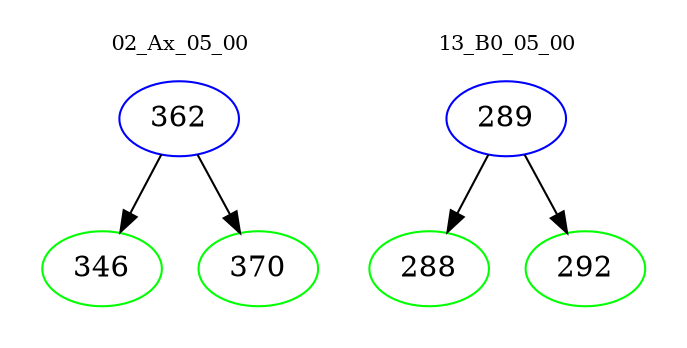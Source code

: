 digraph{
subgraph cluster_0 {
color = white
label = "02_Ax_05_00";
fontsize=10;
T0_362 [label="362", color="blue"]
T0_362 -> T0_346 [color="black"]
T0_346 [label="346", color="green"]
T0_362 -> T0_370 [color="black"]
T0_370 [label="370", color="green"]
}
subgraph cluster_1 {
color = white
label = "13_B0_05_00";
fontsize=10;
T1_289 [label="289", color="blue"]
T1_289 -> T1_288 [color="black"]
T1_288 [label="288", color="green"]
T1_289 -> T1_292 [color="black"]
T1_292 [label="292", color="green"]
}
}
